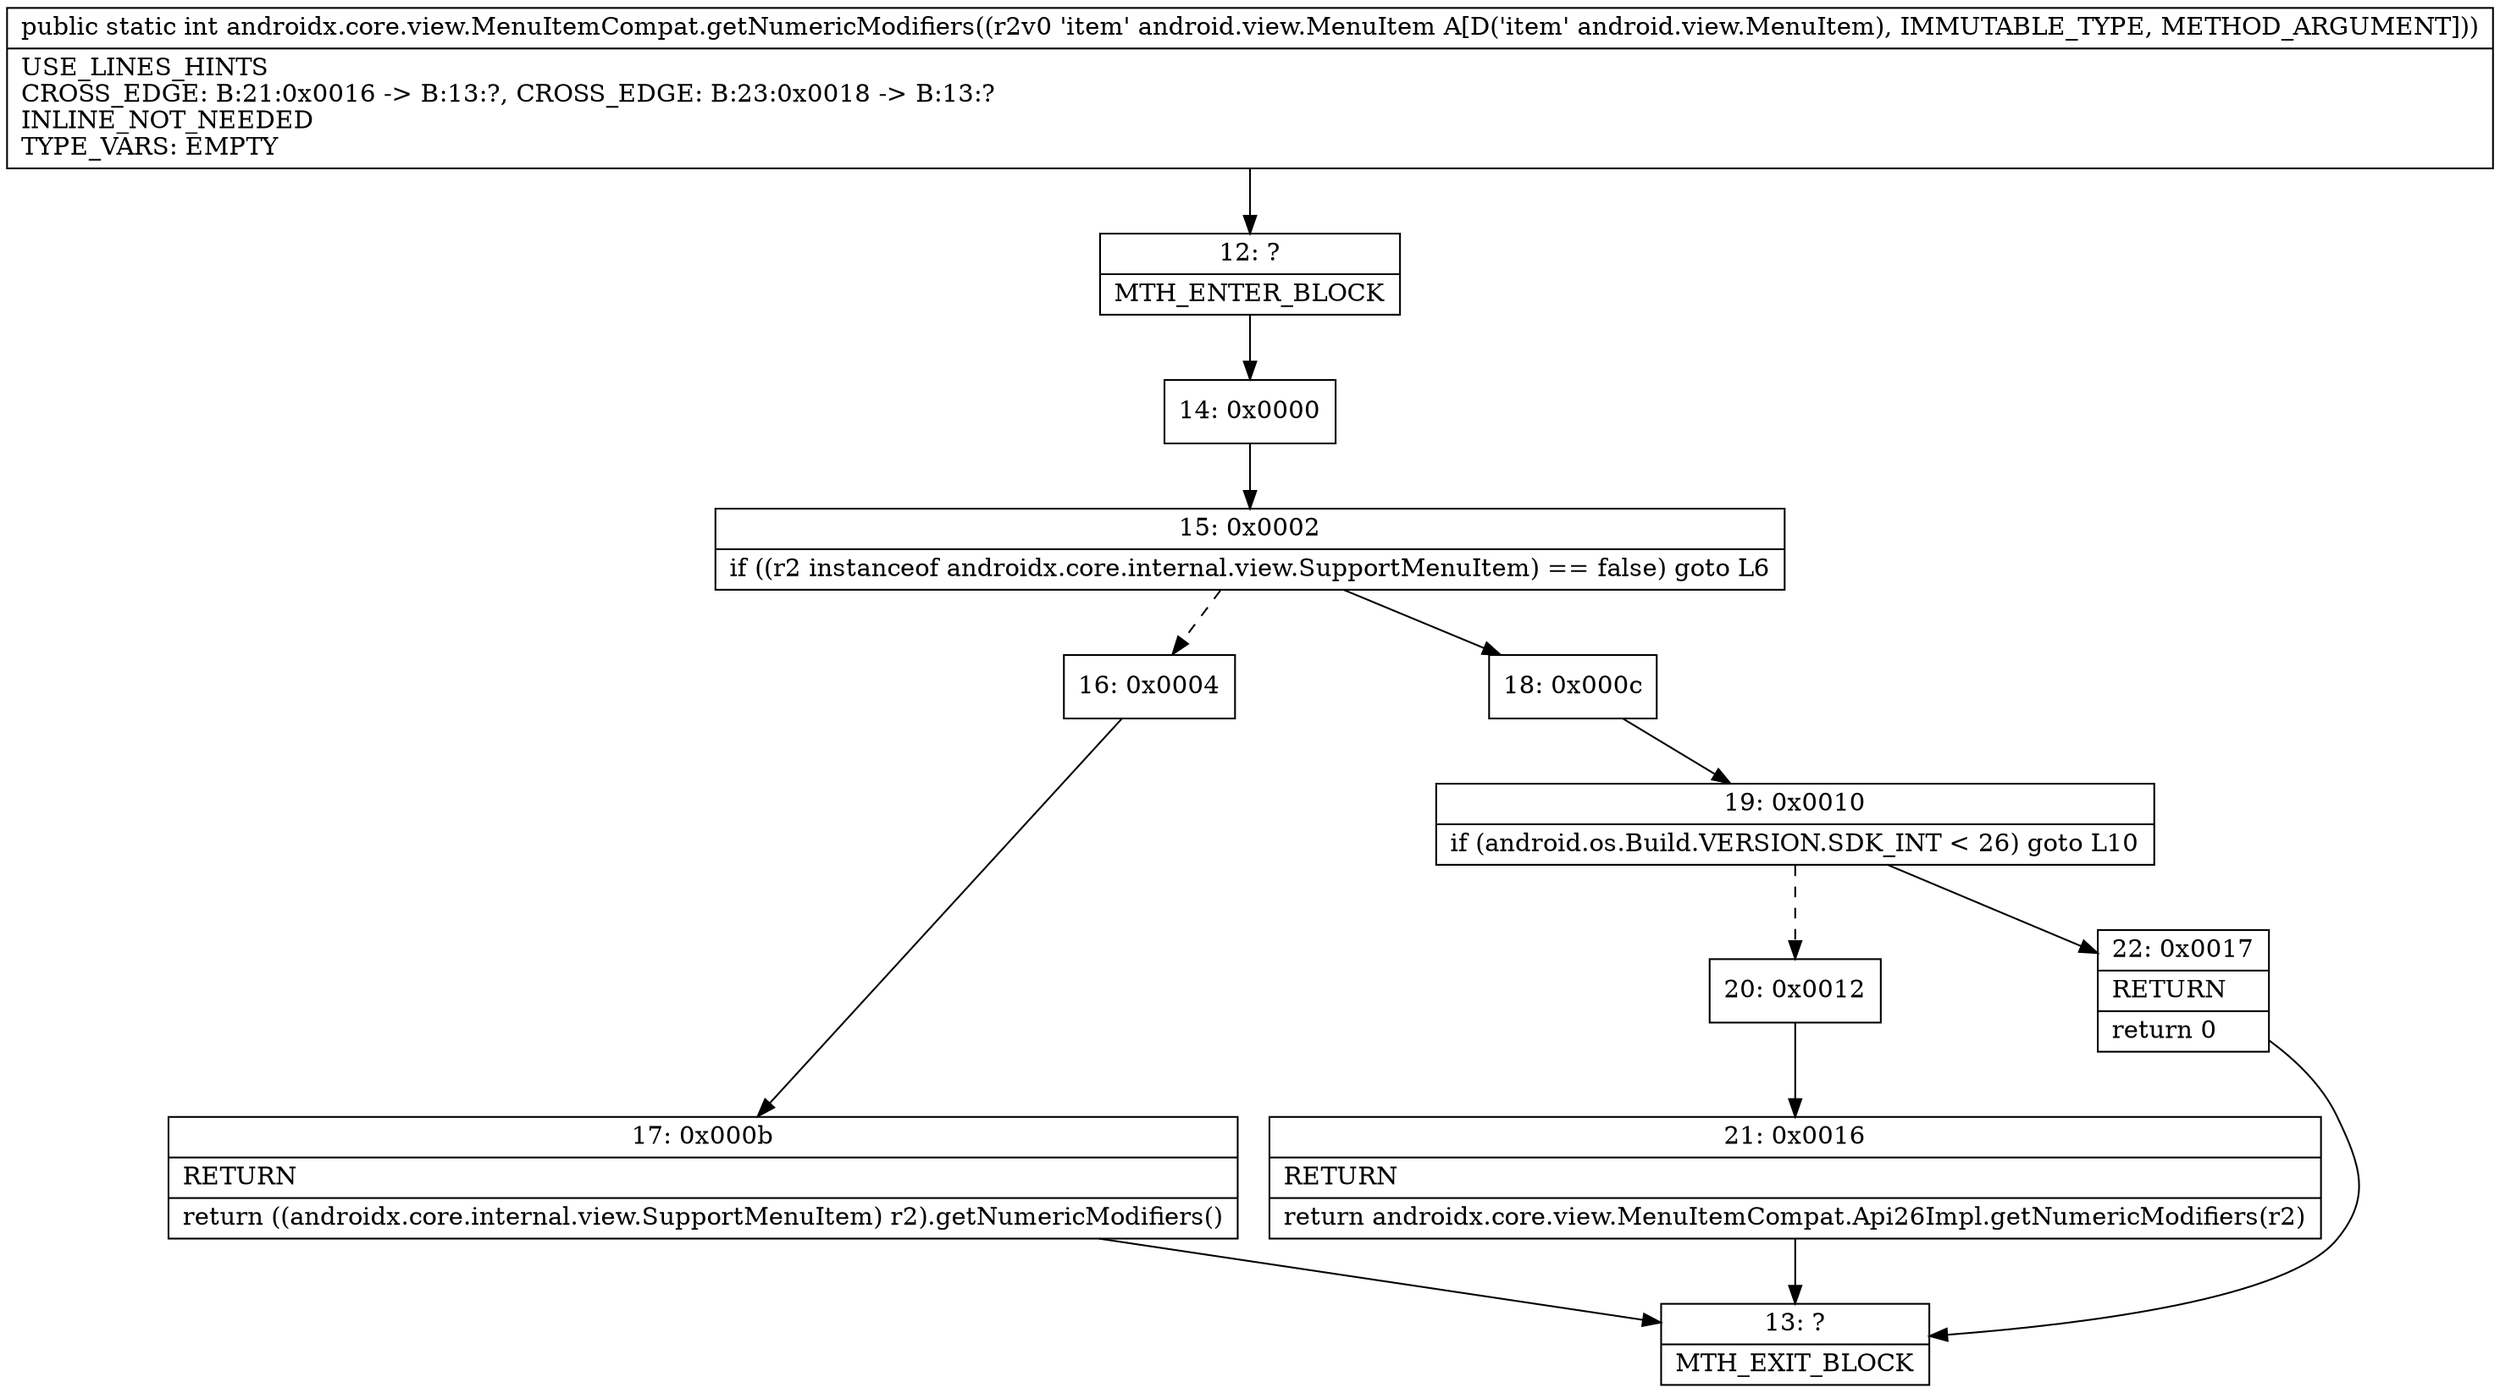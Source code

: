 digraph "CFG forandroidx.core.view.MenuItemCompat.getNumericModifiers(Landroid\/view\/MenuItem;)I" {
Node_12 [shape=record,label="{12\:\ ?|MTH_ENTER_BLOCK\l}"];
Node_14 [shape=record,label="{14\:\ 0x0000}"];
Node_15 [shape=record,label="{15\:\ 0x0002|if ((r2 instanceof androidx.core.internal.view.SupportMenuItem) == false) goto L6\l}"];
Node_16 [shape=record,label="{16\:\ 0x0004}"];
Node_17 [shape=record,label="{17\:\ 0x000b|RETURN\l|return ((androidx.core.internal.view.SupportMenuItem) r2).getNumericModifiers()\l}"];
Node_13 [shape=record,label="{13\:\ ?|MTH_EXIT_BLOCK\l}"];
Node_18 [shape=record,label="{18\:\ 0x000c}"];
Node_19 [shape=record,label="{19\:\ 0x0010|if (android.os.Build.VERSION.SDK_INT \< 26) goto L10\l}"];
Node_20 [shape=record,label="{20\:\ 0x0012}"];
Node_21 [shape=record,label="{21\:\ 0x0016|RETURN\l|return androidx.core.view.MenuItemCompat.Api26Impl.getNumericModifiers(r2)\l}"];
Node_22 [shape=record,label="{22\:\ 0x0017|RETURN\l|return 0\l}"];
MethodNode[shape=record,label="{public static int androidx.core.view.MenuItemCompat.getNumericModifiers((r2v0 'item' android.view.MenuItem A[D('item' android.view.MenuItem), IMMUTABLE_TYPE, METHOD_ARGUMENT]))  | USE_LINES_HINTS\lCROSS_EDGE: B:21:0x0016 \-\> B:13:?, CROSS_EDGE: B:23:0x0018 \-\> B:13:?\lINLINE_NOT_NEEDED\lTYPE_VARS: EMPTY\l}"];
MethodNode -> Node_12;Node_12 -> Node_14;
Node_14 -> Node_15;
Node_15 -> Node_16[style=dashed];
Node_15 -> Node_18;
Node_16 -> Node_17;
Node_17 -> Node_13;
Node_18 -> Node_19;
Node_19 -> Node_20[style=dashed];
Node_19 -> Node_22;
Node_20 -> Node_21;
Node_21 -> Node_13;
Node_22 -> Node_13;
}

